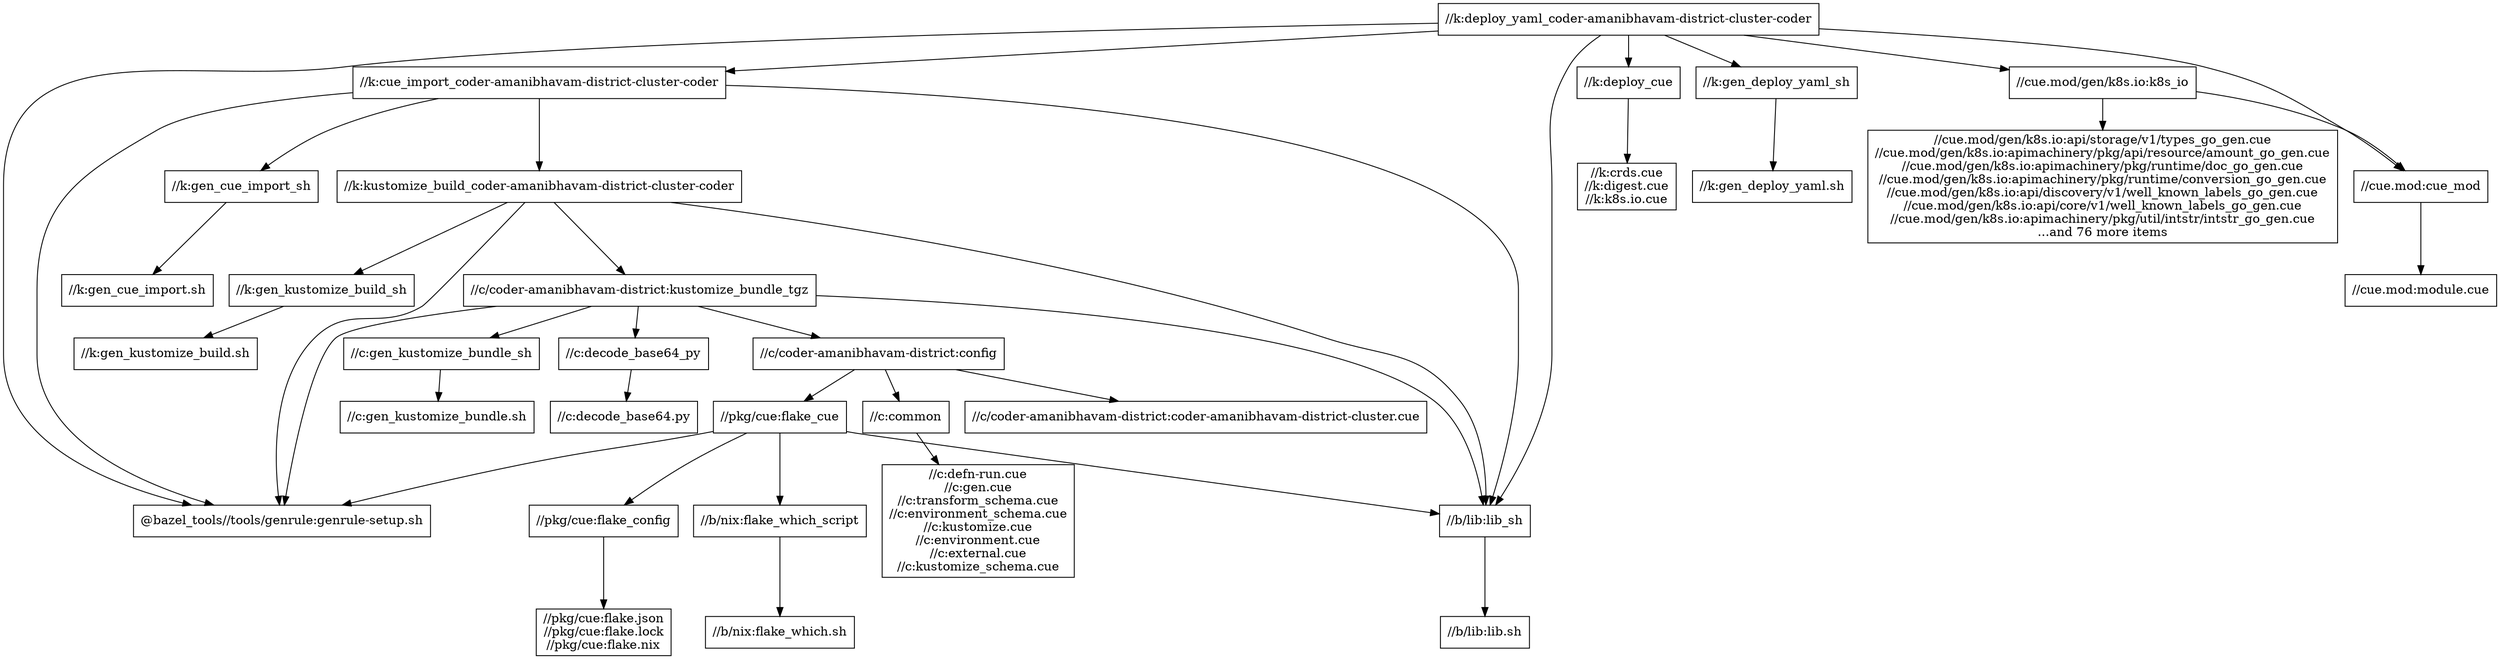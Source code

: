 digraph mygraph {
  node [shape=box];
  "//k:deploy_yaml_coder-amanibhavam-district-cluster-coder"
  "//k:deploy_yaml_coder-amanibhavam-district-cluster-coder" -> "//k:cue_import_coder-amanibhavam-district-cluster-coder"
  "//k:deploy_yaml_coder-amanibhavam-district-cluster-coder" -> "//k:deploy_cue"
  "//k:deploy_yaml_coder-amanibhavam-district-cluster-coder" -> "//k:gen_deploy_yaml_sh"
  "//k:deploy_yaml_coder-amanibhavam-district-cluster-coder" -> "//cue.mod:cue_mod"
  "//k:deploy_yaml_coder-amanibhavam-district-cluster-coder" -> "//cue.mod/gen/k8s.io:k8s_io"
  "//k:deploy_yaml_coder-amanibhavam-district-cluster-coder" -> "//b/lib:lib_sh"
  "//k:deploy_yaml_coder-amanibhavam-district-cluster-coder" -> "@bazel_tools//tools/genrule:genrule-setup.sh"
  "//cue.mod/gen/k8s.io:k8s_io"
  "//cue.mod/gen/k8s.io:k8s_io" -> "//cue.mod/gen/k8s.io:api/storage/v1/types_go_gen.cue\n//cue.mod/gen/k8s.io:apimachinery/pkg/api/resource/amount_go_gen.cue\n//cue.mod/gen/k8s.io:apimachinery/pkg/runtime/doc_go_gen.cue\n//cue.mod/gen/k8s.io:apimachinery/pkg/runtime/conversion_go_gen.cue\n//cue.mod/gen/k8s.io:api/discovery/v1/well_known_labels_go_gen.cue\n//cue.mod/gen/k8s.io:api/core/v1/well_known_labels_go_gen.cue\n//cue.mod/gen/k8s.io:apimachinery/pkg/util/intstr/intstr_go_gen.cue\n...and 76 more items"
  "//cue.mod/gen/k8s.io:k8s_io" -> "//cue.mod:cue_mod"
  "//cue.mod/gen/k8s.io:api/storage/v1/types_go_gen.cue\n//cue.mod/gen/k8s.io:apimachinery/pkg/api/resource/amount_go_gen.cue\n//cue.mod/gen/k8s.io:apimachinery/pkg/runtime/doc_go_gen.cue\n//cue.mod/gen/k8s.io:apimachinery/pkg/runtime/conversion_go_gen.cue\n//cue.mod/gen/k8s.io:api/discovery/v1/well_known_labels_go_gen.cue\n//cue.mod/gen/k8s.io:api/core/v1/well_known_labels_go_gen.cue\n//cue.mod/gen/k8s.io:apimachinery/pkg/util/intstr/intstr_go_gen.cue\n...and 76 more items"
  "//cue.mod:cue_mod"
  "//cue.mod:cue_mod" -> "//cue.mod:module.cue"
  "//cue.mod:module.cue"
  "//k:gen_deploy_yaml_sh"
  "//k:gen_deploy_yaml_sh" -> "//k:gen_deploy_yaml.sh"
  "//k:deploy_cue"
  "//k:deploy_cue" -> "//k:crds.cue\n//k:digest.cue\n//k:k8s.io.cue"
  "//k:crds.cue\n//k:digest.cue\n//k:k8s.io.cue"
  "//k:gen_deploy_yaml.sh"
  "//k:cue_import_coder-amanibhavam-district-cluster-coder"
  "//k:cue_import_coder-amanibhavam-district-cluster-coder" -> "//k:kustomize_build_coder-amanibhavam-district-cluster-coder"
  "//k:cue_import_coder-amanibhavam-district-cluster-coder" -> "//k:gen_cue_import_sh"
  "//k:cue_import_coder-amanibhavam-district-cluster-coder" -> "//b/lib:lib_sh"
  "//k:cue_import_coder-amanibhavam-district-cluster-coder" -> "@bazel_tools//tools/genrule:genrule-setup.sh"
  "//k:gen_cue_import_sh"
  "//k:gen_cue_import_sh" -> "//k:gen_cue_import.sh"
  "//k:gen_cue_import.sh"
  "//k:kustomize_build_coder-amanibhavam-district-cluster-coder"
  "//k:kustomize_build_coder-amanibhavam-district-cluster-coder" -> "//k:gen_kustomize_build_sh"
  "//k:kustomize_build_coder-amanibhavam-district-cluster-coder" -> "//c/coder-amanibhavam-district:kustomize_bundle_tgz"
  "//k:kustomize_build_coder-amanibhavam-district-cluster-coder" -> "//b/lib:lib_sh"
  "//k:kustomize_build_coder-amanibhavam-district-cluster-coder" -> "@bazel_tools//tools/genrule:genrule-setup.sh"
  "//c/coder-amanibhavam-district:kustomize_bundle_tgz"
  "//c/coder-amanibhavam-district:kustomize_bundle_tgz" -> "//c/coder-amanibhavam-district:config"
  "//c/coder-amanibhavam-district:kustomize_bundle_tgz" -> "@bazel_tools//tools/genrule:genrule-setup.sh"
  "//c/coder-amanibhavam-district:kustomize_bundle_tgz" -> "//c:gen_kustomize_bundle_sh"
  "//c/coder-amanibhavam-district:kustomize_bundle_tgz" -> "//c:decode_base64_py"
  "//c/coder-amanibhavam-district:kustomize_bundle_tgz" -> "//b/lib:lib_sh"
  "//c:decode_base64_py"
  "//c:decode_base64_py" -> "//c:decode_base64.py"
  "//c:decode_base64.py"
  "//c:gen_kustomize_bundle_sh"
  "//c:gen_kustomize_bundle_sh" -> "//c:gen_kustomize_bundle.sh"
  "//c:gen_kustomize_bundle.sh"
  "//c/coder-amanibhavam-district:config"
  "//c/coder-amanibhavam-district:config" -> "//pkg/cue:flake_cue"
  "//c/coder-amanibhavam-district:config" -> "//c/coder-amanibhavam-district:coder-amanibhavam-district-cluster.cue"
  "//c/coder-amanibhavam-district:config" -> "//c:common"
  "//c:common"
  "//c:common" -> "//c:defn-run.cue\n//c:gen.cue\n//c:transform_schema.cue\n//c:environment_schema.cue\n//c:kustomize.cue\n//c:environment.cue\n//c:external.cue\n//c:kustomize_schema.cue"
  "//c:defn-run.cue\n//c:gen.cue\n//c:transform_schema.cue\n//c:environment_schema.cue\n//c:kustomize.cue\n//c:environment.cue\n//c:external.cue\n//c:kustomize_schema.cue"
  "//c/coder-amanibhavam-district:coder-amanibhavam-district-cluster.cue"
  "//pkg/cue:flake_cue"
  "//pkg/cue:flake_cue" -> "//pkg/cue:flake_config"
  "//pkg/cue:flake_cue" -> "@bazel_tools//tools/genrule:genrule-setup.sh"
  "//pkg/cue:flake_cue" -> "//b/lib:lib_sh"
  "//pkg/cue:flake_cue" -> "//b/nix:flake_which_script"
  "//b/nix:flake_which_script"
  "//b/nix:flake_which_script" -> "//b/nix:flake_which.sh"
  "//b/lib:lib_sh"
  "//b/lib:lib_sh" -> "//b/lib:lib.sh"
  "//b/lib:lib.sh"
  "//pkg/cue:flake_config"
  "//pkg/cue:flake_config" -> "//pkg/cue:flake.json\n//pkg/cue:flake.lock\n//pkg/cue:flake.nix"
  "//pkg/cue:flake.json\n//pkg/cue:flake.lock\n//pkg/cue:flake.nix"
  "//k:gen_kustomize_build_sh"
  "//k:gen_kustomize_build_sh" -> "//k:gen_kustomize_build.sh"
  "//k:gen_kustomize_build.sh"
  "@bazel_tools//tools/genrule:genrule-setup.sh"
  "//b/nix:flake_which.sh"
}
